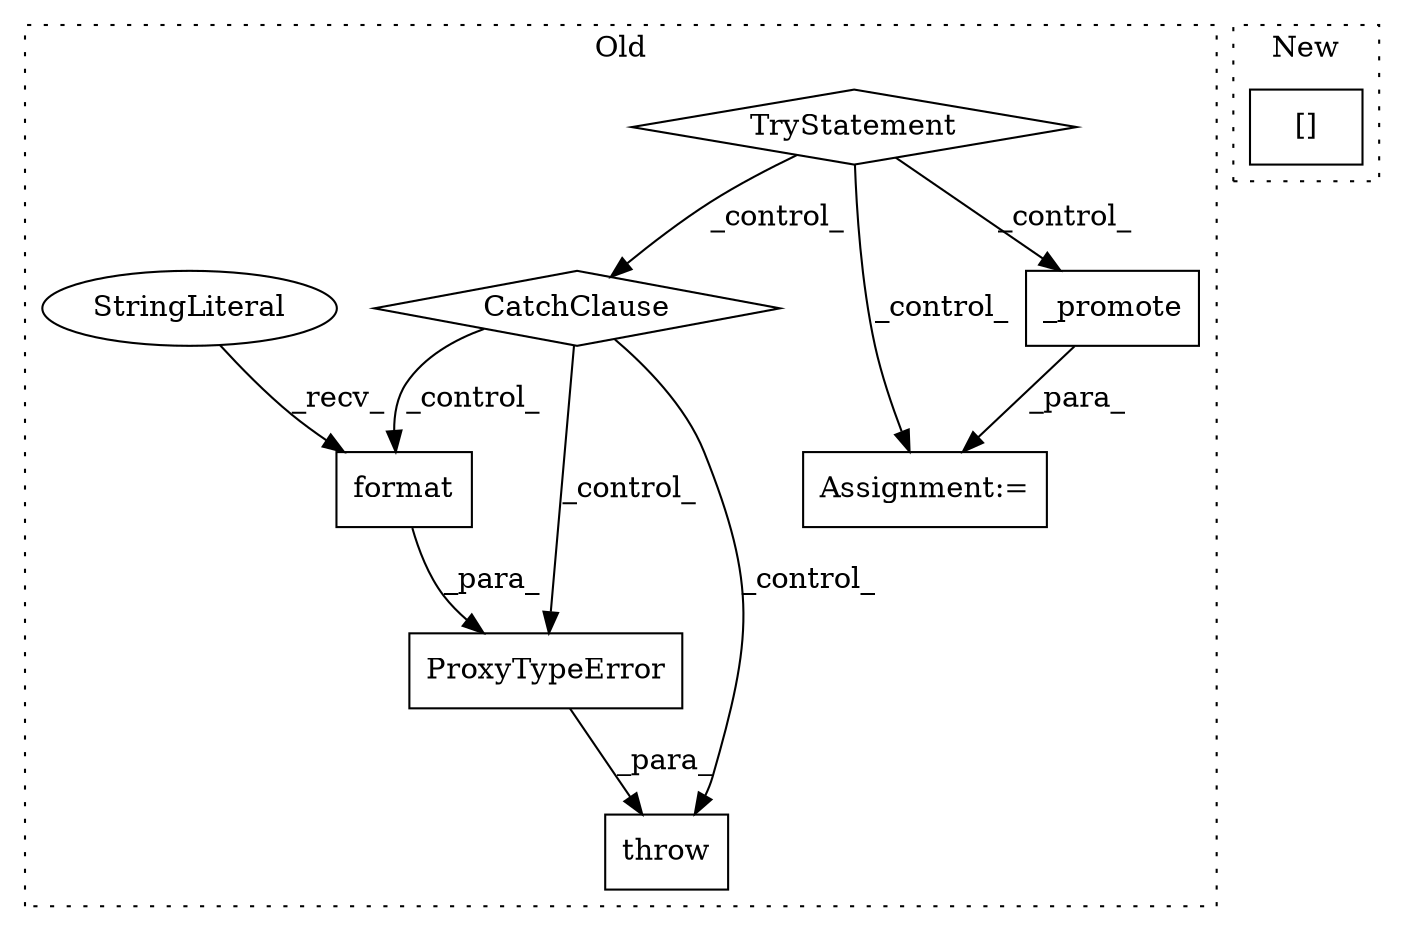digraph G {
subgraph cluster0 {
1 [label="ProxyTypeError" a="32" s="2192,2267" l="15,1" shape="box"];
3 [label="throw" a="53" s="2186" l="6" shape="box"];
4 [label="format" a="32" s="2249,2266" l="7,1" shape="box"];
5 [label="TryStatement" a="54" s="2086" l="4" shape="diamond"];
6 [label="_promote" a="32" s="2116,2129" l="9,1" shape="box"];
7 [label="CatchClause" a="12" s="2139,2176" l="11,2" shape="diamond"];
8 [label="Assignment:=" a="7" s="2111" l="1" shape="box"];
9 [label="StringLiteral" a="45" s="2207" l="41" shape="ellipse"];
label = "Old";
style="dotted";
}
subgraph cluster1 {
2 [label="[]" a="2" s="2317,2345" l="18,1" shape="box"];
label = "New";
style="dotted";
}
1 -> 3 [label="_para_"];
4 -> 1 [label="_para_"];
5 -> 6 [label="_control_"];
5 -> 7 [label="_control_"];
5 -> 8 [label="_control_"];
6 -> 8 [label="_para_"];
7 -> 1 [label="_control_"];
7 -> 3 [label="_control_"];
7 -> 4 [label="_control_"];
9 -> 4 [label="_recv_"];
}